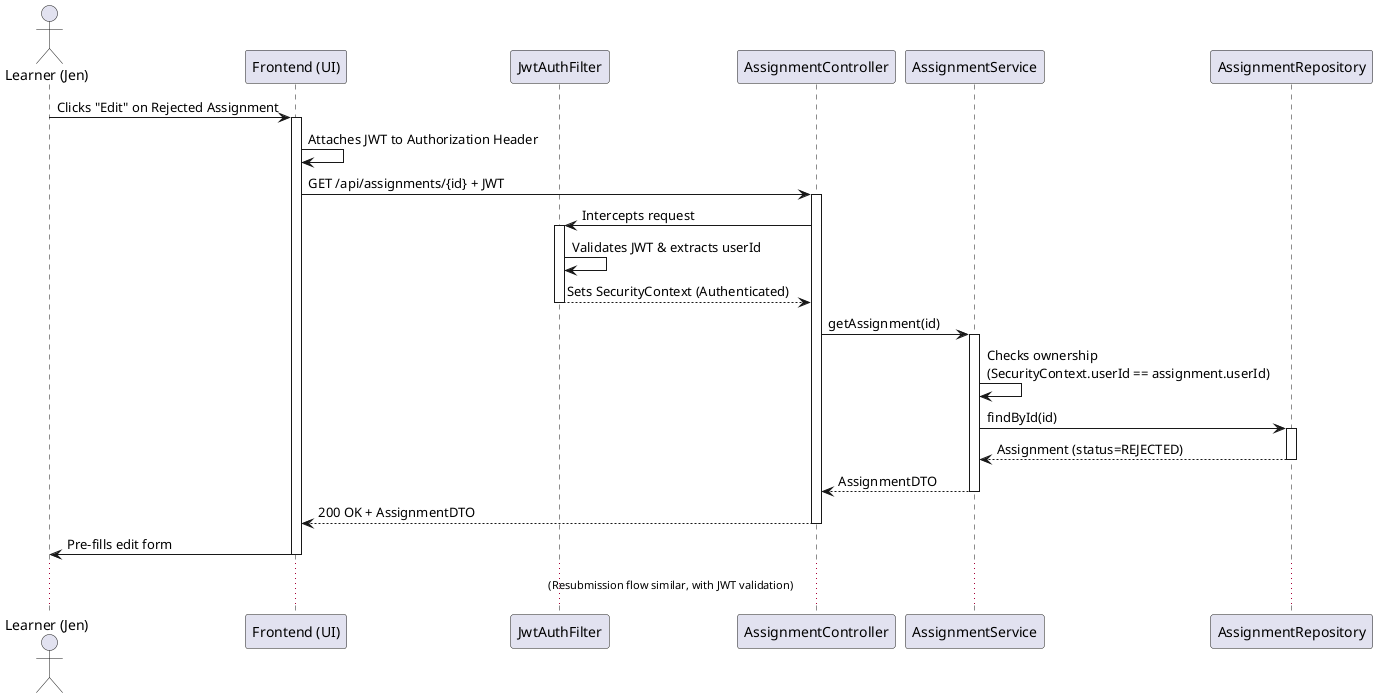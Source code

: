 @startuml
actor Learner as "Learner (Jen)"
participant "Frontend (UI)" as Frontend
participant "JwtAuthFilter" as AuthFilter
participant "AssignmentController" as Controller
participant "AssignmentService" as Service
participant "AssignmentRepository" as Repository

Learner -> Frontend : Clicks "Edit" on Rejected Assignment
activate Frontend

Frontend -> Frontend : Attaches JWT to Authorization Header
Frontend -> Controller : GET /api/assignments/{id} + JWT
activate Controller

Controller -> AuthFilter : Intercepts request
activate AuthFilter
AuthFilter -> AuthFilter : Validates JWT & extracts userId
AuthFilter --> Controller : Sets SecurityContext (Authenticated)
deactivate AuthFilter

Controller -> Service : getAssignment(id)
activate Service

Service -> Service : Checks ownership\n(SecurityContext.userId == assignment.userId)
Service -> Repository : findById(id)
activate Repository
Repository --> Service : Assignment (status=REJECTED)
deactivate Repository

Service --> Controller : AssignmentDTO
deactivate Service

Controller --> Frontend : 200 OK + AssignmentDTO
deactivate Controller

Frontend -> Learner : Pre-fills edit form
deactivate Frontend

... (Resubmission flow similar, with JWT validation) ...
@enduml
